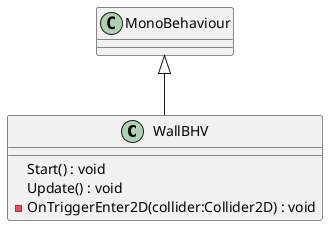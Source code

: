@startuml
class WallBHV {
    Start() : void
    Update() : void
    - OnTriggerEnter2D(collider:Collider2D) : void
}
MonoBehaviour <|-- WallBHV
@enduml
